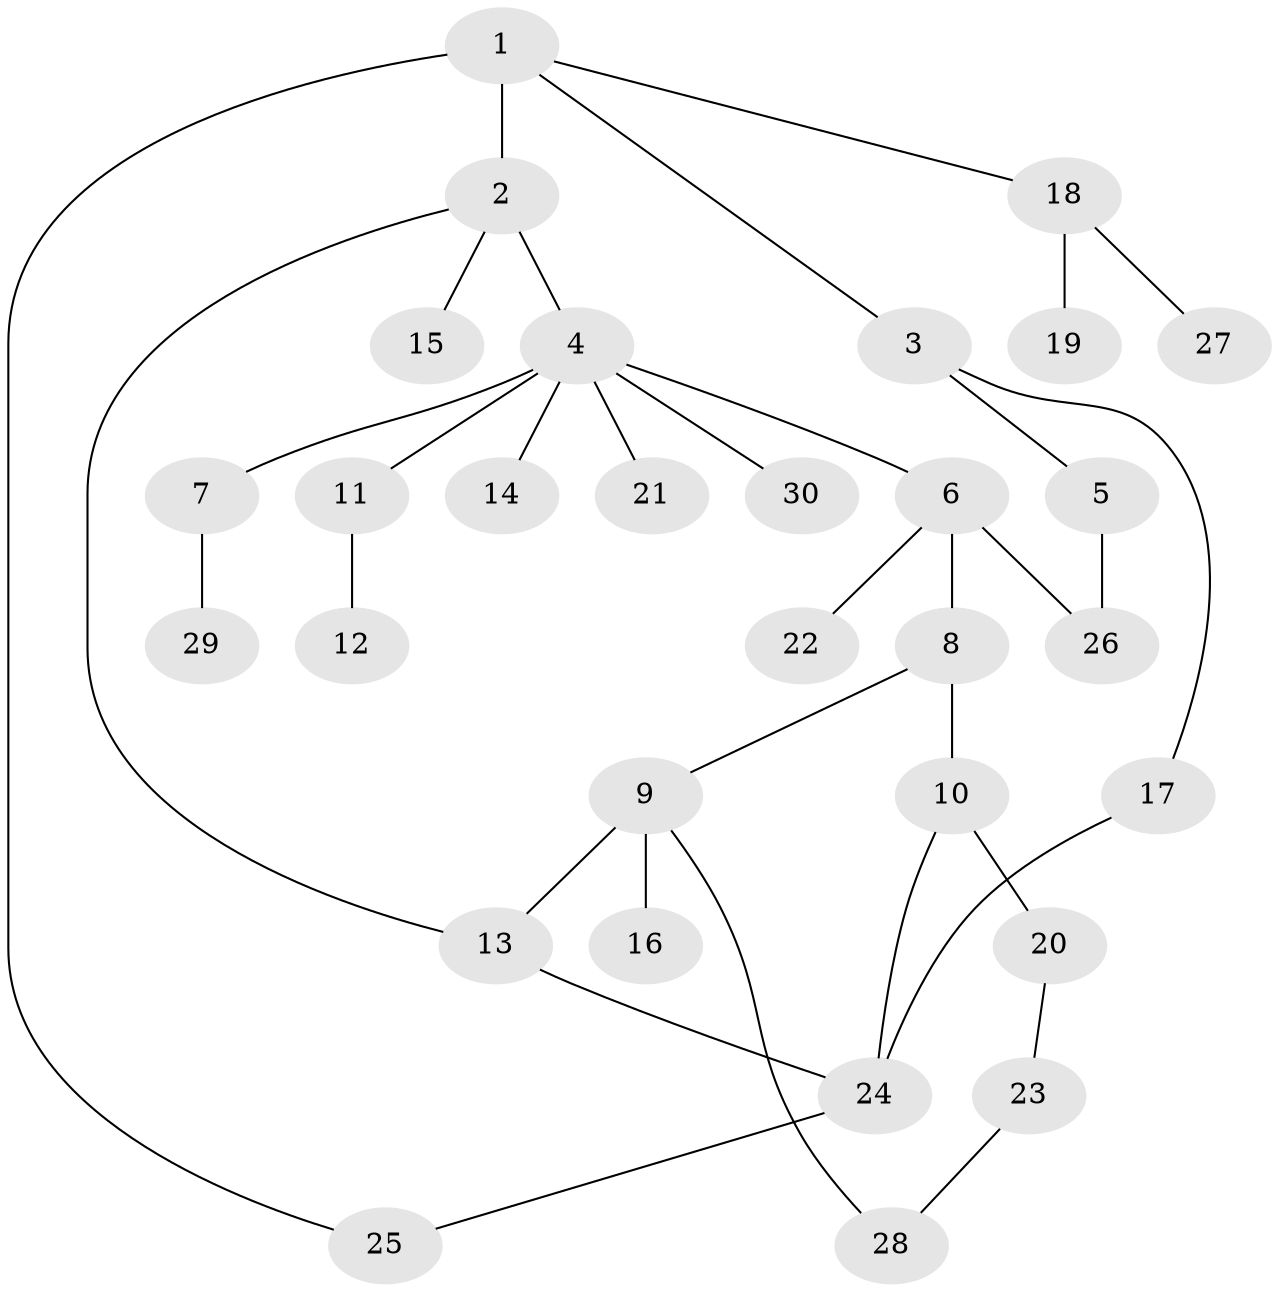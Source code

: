 // original degree distribution, {3: 0.1864406779661017, 5: 0.03389830508474576, 4: 0.13559322033898305, 2: 0.288135593220339, 1: 0.3559322033898305}
// Generated by graph-tools (version 1.1) at 2025/34/03/09/25 02:34:33]
// undirected, 30 vertices, 35 edges
graph export_dot {
graph [start="1"]
  node [color=gray90,style=filled];
  1;
  2;
  3;
  4;
  5;
  6;
  7;
  8;
  9;
  10;
  11;
  12;
  13;
  14;
  15;
  16;
  17;
  18;
  19;
  20;
  21;
  22;
  23;
  24;
  25;
  26;
  27;
  28;
  29;
  30;
  1 -- 2 [weight=2.0];
  1 -- 3 [weight=1.0];
  1 -- 18 [weight=1.0];
  1 -- 25 [weight=1.0];
  2 -- 4 [weight=1.0];
  2 -- 13 [weight=1.0];
  2 -- 15 [weight=1.0];
  3 -- 5 [weight=1.0];
  3 -- 17 [weight=1.0];
  4 -- 6 [weight=1.0];
  4 -- 7 [weight=1.0];
  4 -- 11 [weight=1.0];
  4 -- 14 [weight=1.0];
  4 -- 21 [weight=1.0];
  4 -- 30 [weight=1.0];
  5 -- 26 [weight=1.0];
  6 -- 8 [weight=1.0];
  6 -- 22 [weight=1.0];
  6 -- 26 [weight=1.0];
  7 -- 29 [weight=1.0];
  8 -- 9 [weight=1.0];
  8 -- 10 [weight=1.0];
  9 -- 13 [weight=1.0];
  9 -- 16 [weight=2.0];
  9 -- 28 [weight=1.0];
  10 -- 20 [weight=1.0];
  10 -- 24 [weight=1.0];
  11 -- 12 [weight=1.0];
  13 -- 24 [weight=1.0];
  17 -- 24 [weight=1.0];
  18 -- 19 [weight=1.0];
  18 -- 27 [weight=1.0];
  20 -- 23 [weight=1.0];
  23 -- 28 [weight=1.0];
  24 -- 25 [weight=1.0];
}

